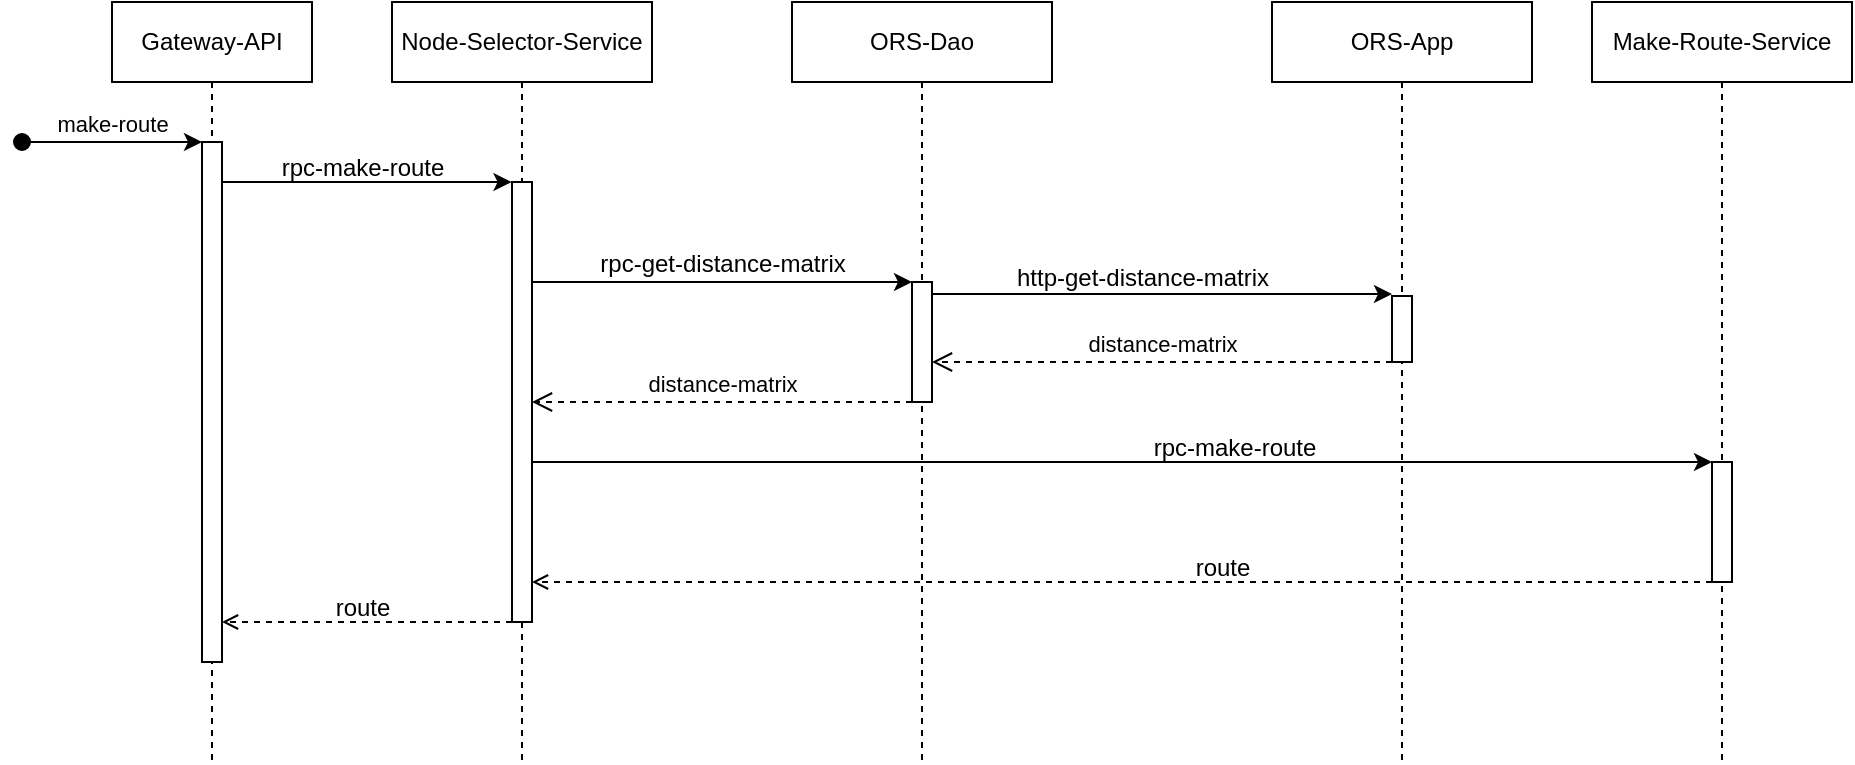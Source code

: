 <mxfile version="21.6.1" type="device">
  <diagram name="Pagina-1" id="JCi-VtsOW7-FUkoQYLxe">
    <mxGraphModel dx="570" dy="425" grid="1" gridSize="10" guides="1" tooltips="1" connect="1" arrows="1" fold="1" page="1" pageScale="1" pageWidth="827" pageHeight="1169" math="0" shadow="0">
      <root>
        <mxCell id="0" />
        <mxCell id="1" parent="0" />
        <mxCell id="nRlpXkI3b5ocAR5TRdgN-1" value="Gateway-API" style="shape=umlLifeline;perimeter=lifelinePerimeter;whiteSpace=wrap;html=1;container=0;dropTarget=0;collapsible=0;recursiveResize=0;outlineConnect=0;portConstraint=eastwest;newEdgeStyle={&quot;edgeStyle&quot;:&quot;elbowEdgeStyle&quot;,&quot;elbow&quot;:&quot;vertical&quot;,&quot;curved&quot;:0,&quot;rounded&quot;:0};" vertex="1" parent="1">
          <mxGeometry x="210" y="100" width="100" height="380" as="geometry" />
        </mxCell>
        <mxCell id="nRlpXkI3b5ocAR5TRdgN-2" value="" style="html=1;points=[];perimeter=orthogonalPerimeter;outlineConnect=0;targetShapes=umlLifeline;portConstraint=eastwest;newEdgeStyle={&quot;edgeStyle&quot;:&quot;elbowEdgeStyle&quot;,&quot;elbow&quot;:&quot;vertical&quot;,&quot;curved&quot;:0,&quot;rounded&quot;:0};" vertex="1" parent="nRlpXkI3b5ocAR5TRdgN-1">
          <mxGeometry x="45" y="70" width="10" height="260" as="geometry" />
        </mxCell>
        <mxCell id="nRlpXkI3b5ocAR5TRdgN-3" value="make-route" style="html=1;verticalAlign=bottom;startArrow=oval;endArrow=classic;startSize=8;edgeStyle=elbowEdgeStyle;elbow=vertical;curved=0;rounded=0;endFill=1;" edge="1" parent="nRlpXkI3b5ocAR5TRdgN-1" target="nRlpXkI3b5ocAR5TRdgN-2">
          <mxGeometry relative="1" as="geometry">
            <mxPoint x="-45" y="70" as="sourcePoint" />
          </mxGeometry>
        </mxCell>
        <mxCell id="nRlpXkI3b5ocAR5TRdgN-9" value="Make-Route-Service" style="shape=umlLifeline;perimeter=lifelinePerimeter;whiteSpace=wrap;html=1;container=0;dropTarget=0;collapsible=0;recursiveResize=0;outlineConnect=0;portConstraint=eastwest;newEdgeStyle={&quot;edgeStyle&quot;:&quot;elbowEdgeStyle&quot;,&quot;elbow&quot;:&quot;vertical&quot;,&quot;curved&quot;:0,&quot;rounded&quot;:0};" vertex="1" parent="1">
          <mxGeometry x="950" y="100" width="130" height="380" as="geometry" />
        </mxCell>
        <mxCell id="nRlpXkI3b5ocAR5TRdgN-10" value="" style="html=1;points=[];perimeter=orthogonalPerimeter;outlineConnect=0;targetShapes=umlLifeline;portConstraint=eastwest;newEdgeStyle={&quot;edgeStyle&quot;:&quot;elbowEdgeStyle&quot;,&quot;elbow&quot;:&quot;vertical&quot;,&quot;curved&quot;:0,&quot;rounded&quot;:0};" vertex="1" parent="nRlpXkI3b5ocAR5TRdgN-9">
          <mxGeometry x="60" y="230" width="10" height="60" as="geometry" />
        </mxCell>
        <mxCell id="nRlpXkI3b5ocAR5TRdgN-14" value="Node-Selector-Service" style="shape=umlLifeline;perimeter=lifelinePerimeter;whiteSpace=wrap;html=1;container=0;dropTarget=0;collapsible=0;recursiveResize=0;outlineConnect=0;portConstraint=eastwest;newEdgeStyle={&quot;edgeStyle&quot;:&quot;elbowEdgeStyle&quot;,&quot;elbow&quot;:&quot;vertical&quot;,&quot;curved&quot;:0,&quot;rounded&quot;:0};" vertex="1" parent="1">
          <mxGeometry x="350" y="100" width="130" height="380" as="geometry" />
        </mxCell>
        <mxCell id="nRlpXkI3b5ocAR5TRdgN-15" value="" style="html=1;points=[];perimeter=orthogonalPerimeter;outlineConnect=0;targetShapes=umlLifeline;portConstraint=eastwest;newEdgeStyle={&quot;edgeStyle&quot;:&quot;elbowEdgeStyle&quot;,&quot;elbow&quot;:&quot;vertical&quot;,&quot;curved&quot;:0,&quot;rounded&quot;:0};" vertex="1" parent="nRlpXkI3b5ocAR5TRdgN-14">
          <mxGeometry x="60" y="90" width="10" height="220" as="geometry" />
        </mxCell>
        <mxCell id="nRlpXkI3b5ocAR5TRdgN-22" value="ORS-App" style="shape=umlLifeline;perimeter=lifelinePerimeter;whiteSpace=wrap;html=1;container=0;dropTarget=0;collapsible=0;recursiveResize=0;outlineConnect=0;portConstraint=eastwest;newEdgeStyle={&quot;edgeStyle&quot;:&quot;elbowEdgeStyle&quot;,&quot;elbow&quot;:&quot;vertical&quot;,&quot;curved&quot;:0,&quot;rounded&quot;:0};" vertex="1" parent="1">
          <mxGeometry x="790" y="100" width="130" height="380" as="geometry" />
        </mxCell>
        <mxCell id="nRlpXkI3b5ocAR5TRdgN-23" value="" style="html=1;points=[];perimeter=orthogonalPerimeter;outlineConnect=0;targetShapes=umlLifeline;portConstraint=eastwest;newEdgeStyle={&quot;edgeStyle&quot;:&quot;elbowEdgeStyle&quot;,&quot;elbow&quot;:&quot;vertical&quot;,&quot;curved&quot;:0,&quot;rounded&quot;:0};" vertex="1" parent="nRlpXkI3b5ocAR5TRdgN-22">
          <mxGeometry x="60" y="147" width="10" height="33" as="geometry" />
        </mxCell>
        <mxCell id="nRlpXkI3b5ocAR5TRdgN-24" value="ORS-Dao" style="shape=umlLifeline;perimeter=lifelinePerimeter;whiteSpace=wrap;html=1;container=0;dropTarget=0;collapsible=0;recursiveResize=0;outlineConnect=0;portConstraint=eastwest;newEdgeStyle={&quot;edgeStyle&quot;:&quot;elbowEdgeStyle&quot;,&quot;elbow&quot;:&quot;vertical&quot;,&quot;curved&quot;:0,&quot;rounded&quot;:0};" vertex="1" parent="1">
          <mxGeometry x="550" y="100" width="130" height="380" as="geometry" />
        </mxCell>
        <mxCell id="nRlpXkI3b5ocAR5TRdgN-25" value="" style="html=1;points=[];perimeter=orthogonalPerimeter;outlineConnect=0;targetShapes=umlLifeline;portConstraint=eastwest;newEdgeStyle={&quot;edgeStyle&quot;:&quot;elbowEdgeStyle&quot;,&quot;elbow&quot;:&quot;vertical&quot;,&quot;curved&quot;:0,&quot;rounded&quot;:0};" vertex="1" parent="nRlpXkI3b5ocAR5TRdgN-24">
          <mxGeometry x="60" y="140" width="10" height="60" as="geometry" />
        </mxCell>
        <mxCell id="nRlpXkI3b5ocAR5TRdgN-39" style="edgeStyle=elbowEdgeStyle;rounded=0;orthogonalLoop=1;jettySize=auto;html=1;elbow=vertical;curved=0;" edge="1" parent="1">
          <mxGeometry relative="1" as="geometry">
            <mxPoint x="420" y="240" as="sourcePoint" />
            <mxPoint x="610" y="240" as="targetPoint" />
          </mxGeometry>
        </mxCell>
        <mxCell id="nRlpXkI3b5ocAR5TRdgN-40" value="rpc-get-distance-matrix" style="text;html=1;align=center;verticalAlign=middle;resizable=0;points=[];autosize=1;strokeColor=none;fillColor=none;" vertex="1" parent="1">
          <mxGeometry x="440" y="216" width="150" height="30" as="geometry" />
        </mxCell>
        <mxCell id="nRlpXkI3b5ocAR5TRdgN-41" value="http-get-distance-matrix" style="text;html=1;align=center;verticalAlign=middle;resizable=0;points=[];autosize=1;strokeColor=none;fillColor=none;" vertex="1" parent="1">
          <mxGeometry x="650" y="223" width="150" height="30" as="geometry" />
        </mxCell>
        <mxCell id="nRlpXkI3b5ocAR5TRdgN-42" style="edgeStyle=elbowEdgeStyle;rounded=0;orthogonalLoop=1;jettySize=auto;html=1;elbow=vertical;curved=0;" edge="1" parent="1">
          <mxGeometry relative="1" as="geometry">
            <mxPoint x="620.0" y="246.003" as="sourcePoint" />
            <mxPoint x="850" y="246.0" as="targetPoint" />
          </mxGeometry>
        </mxCell>
        <mxCell id="nRlpXkI3b5ocAR5TRdgN-43" value="distance-matrix" style="html=1;verticalAlign=bottom;endArrow=open;dashed=1;endSize=8;edgeStyle=elbowEdgeStyle;elbow=vertical;curved=0;rounded=0;" edge="1" parent="1" source="nRlpXkI3b5ocAR5TRdgN-25">
          <mxGeometry relative="1" as="geometry">
            <mxPoint x="420" y="300" as="targetPoint" />
            <Array as="points">
              <mxPoint x="560" y="300" />
            </Array>
            <mxPoint x="650" y="300" as="sourcePoint" />
          </mxGeometry>
        </mxCell>
        <mxCell id="nRlpXkI3b5ocAR5TRdgN-44" value="distance-matrix" style="html=1;verticalAlign=bottom;endArrow=open;dashed=1;endSize=8;edgeStyle=elbowEdgeStyle;elbow=vertical;curved=0;rounded=0;" edge="1" parent="1">
          <mxGeometry relative="1" as="geometry">
            <mxPoint x="620.0" y="280.308" as="targetPoint" />
            <Array as="points" />
            <mxPoint x="850" y="280" as="sourcePoint" />
          </mxGeometry>
        </mxCell>
        <mxCell id="nRlpXkI3b5ocAR5TRdgN-45" style="edgeStyle=elbowEdgeStyle;rounded=0;orthogonalLoop=1;jettySize=auto;html=1;elbow=vertical;curved=0;endArrow=classic;endFill=1;" edge="1" parent="1">
          <mxGeometry relative="1" as="geometry">
            <mxPoint x="420" y="330" as="sourcePoint" />
            <mxPoint x="1010" y="330" as="targetPoint" />
          </mxGeometry>
        </mxCell>
        <mxCell id="nRlpXkI3b5ocAR5TRdgN-46" value="rpc-make-route" style="text;html=1;align=center;verticalAlign=middle;resizable=0;points=[];autosize=1;strokeColor=none;fillColor=none;" vertex="1" parent="1">
          <mxGeometry x="721" y="308" width="100" height="30" as="geometry" />
        </mxCell>
        <mxCell id="nRlpXkI3b5ocAR5TRdgN-47" style="edgeStyle=elbowEdgeStyle;rounded=0;orthogonalLoop=1;jettySize=auto;html=1;elbow=vertical;curved=0;endArrow=open;endFill=0;dashed=1;" edge="1" parent="1" target="nRlpXkI3b5ocAR5TRdgN-15">
          <mxGeometry relative="1" as="geometry">
            <mxPoint x="1010" y="390" as="sourcePoint" />
            <mxPoint x="-110" y="390" as="targetPoint" />
          </mxGeometry>
        </mxCell>
        <mxCell id="nRlpXkI3b5ocAR5TRdgN-48" value="route" style="text;html=1;align=center;verticalAlign=middle;resizable=0;points=[];autosize=1;strokeColor=none;fillColor=none;" vertex="1" parent="1">
          <mxGeometry x="740" y="368" width="50" height="30" as="geometry" />
        </mxCell>
        <mxCell id="nRlpXkI3b5ocAR5TRdgN-57" style="edgeStyle=elbowEdgeStyle;rounded=0;orthogonalLoop=1;jettySize=auto;html=1;elbow=vertical;curved=0;dashed=1;endArrow=open;endFill=0;" edge="1" parent="1">
          <mxGeometry relative="1" as="geometry">
            <mxPoint x="410" y="409.997" as="sourcePoint" />
            <mxPoint x="265" y="410" as="targetPoint" />
          </mxGeometry>
        </mxCell>
        <mxCell id="nRlpXkI3b5ocAR5TRdgN-58" value="route" style="text;html=1;align=center;verticalAlign=middle;resizable=0;points=[];autosize=1;strokeColor=none;fillColor=none;" vertex="1" parent="1">
          <mxGeometry x="310" y="388" width="50" height="30" as="geometry" />
        </mxCell>
        <mxCell id="nRlpXkI3b5ocAR5TRdgN-59" style="edgeStyle=elbowEdgeStyle;rounded=0;orthogonalLoop=1;jettySize=auto;html=1;elbow=vertical;curved=0;" edge="1" parent="1" source="nRlpXkI3b5ocAR5TRdgN-2">
          <mxGeometry relative="1" as="geometry">
            <mxPoint x="270" y="190" as="sourcePoint" />
            <mxPoint x="409.75" y="189.998" as="targetPoint" />
          </mxGeometry>
        </mxCell>
        <mxCell id="nRlpXkI3b5ocAR5TRdgN-60" value="rpc-make-route" style="text;html=1;align=center;verticalAlign=middle;resizable=0;points=[];autosize=1;strokeColor=none;fillColor=none;" vertex="1" parent="1">
          <mxGeometry x="285" y="168" width="100" height="30" as="geometry" />
        </mxCell>
      </root>
    </mxGraphModel>
  </diagram>
</mxfile>
